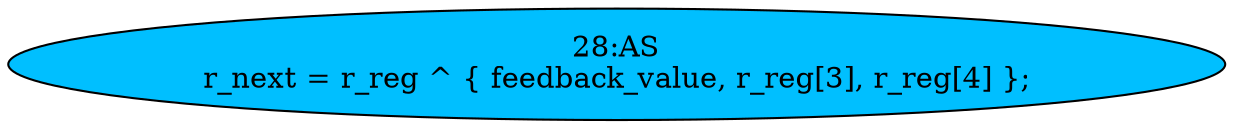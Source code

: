 strict digraph "" {
	node [label="\N"];
	"28:AS"	[ast="<pyverilog.vparser.ast.Assign object at 0x7fabe9773a50>",
		def_var="['r_next']",
		fillcolor=deepskyblue,
		label="28:AS
r_next = r_reg ^ { feedback_value, r_reg[3], r_reg[4] };",
		statements="[]",
		style=filled,
		typ=Assign,
		use_var="['r_reg', 'feedback_value', 'r_reg', 'r_reg']"];
}
